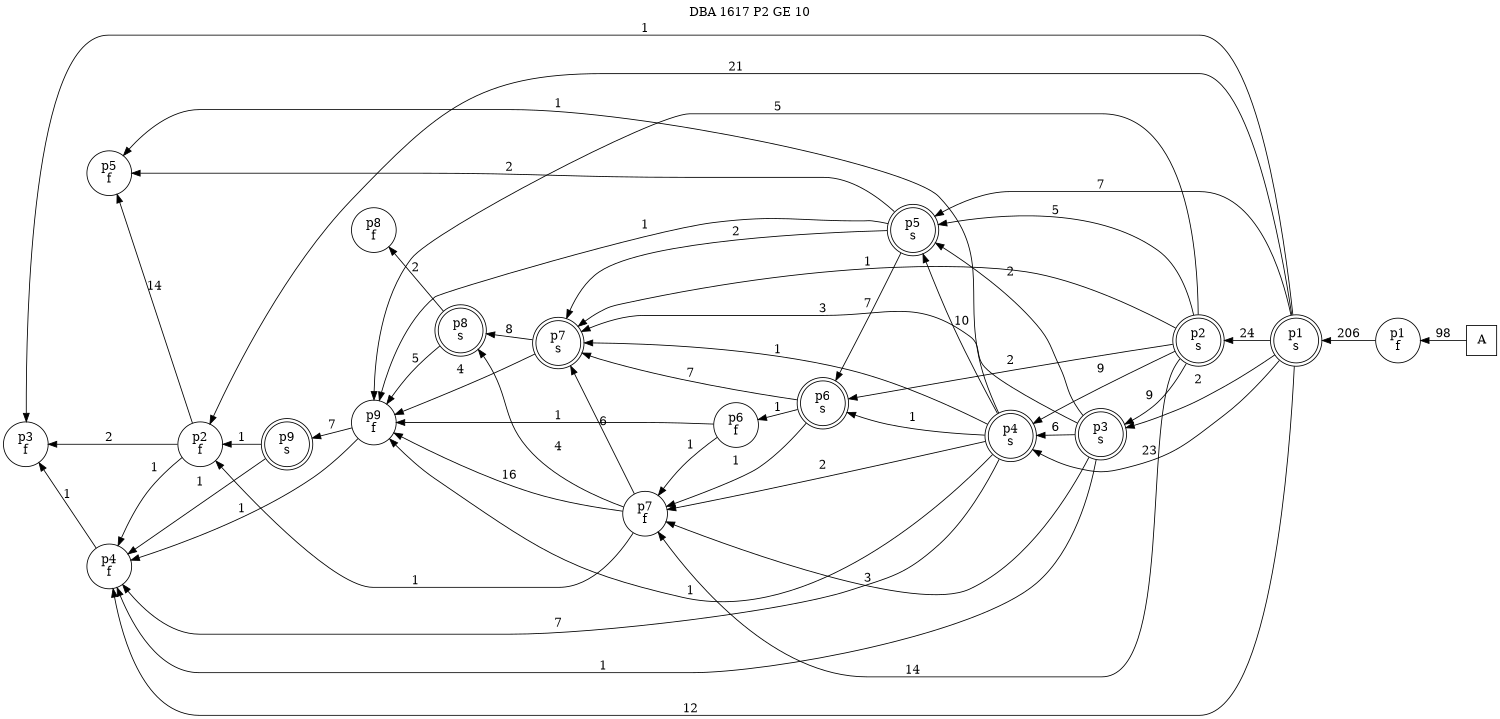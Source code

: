 digraph DBA_1617_P2_GE_10_GOOD {
labelloc="tl"
label= " DBA 1617 P2 GE 10 "
rankdir="RL";
graph [ size=" 10 , 10 !"]

"A" [shape="square" label="A"]
"p1_f" [shape="circle" label="p1
f"]
"p1_s" [shape="doublecircle" label="p1
s"]
"p2_f" [shape="circle" label="p2
f"]
"p3_f" [shape="circle" label="p3
f"]
"p4_f" [shape="circle" label="p4
f"]
"p5_f" [shape="circle" label="p5
f"]
"p2_s" [shape="doublecircle" label="p2
s"]
"p3_s" [shape="doublecircle" label="p3
s"]
"p4_s" [shape="doublecircle" label="p4
s"]
"p5_s" [shape="doublecircle" label="p5
s"]
"p6_s" [shape="doublecircle" label="p6
s"]
"p7_f" [shape="circle" label="p7
f"]
"p8_s" [shape="doublecircle" label="p8
s"]
"p9_f" [shape="circle" label="p9
f"]
"p9_s" [shape="doublecircle" label="p9
s"]
"p6_f" [shape="circle" label="p6
f"]
"p7_s" [shape="doublecircle" label="p7
s"]
"p8_f" [shape="circle" label="p8
f"]
"A" -> "p1_f" [ label=98]
"p1_f" -> "p1_s" [ label=206]
"p1_s" -> "p2_f" [ label=21]
"p1_s" -> "p3_f" [ label=1]
"p1_s" -> "p4_f" [ label=12]
"p1_s" -> "p2_s" [ label=24]
"p1_s" -> "p3_s" [ label=2]
"p1_s" -> "p4_s" [ label=23]
"p1_s" -> "p5_s" [ label=7]
"p2_f" -> "p3_f" [ label=2]
"p2_f" -> "p4_f" [ label=1]
"p2_f" -> "p5_f" [ label=14]
"p4_f" -> "p3_f" [ label=1]
"p2_s" -> "p3_s" [ label=9]
"p2_s" -> "p4_s" [ label=9]
"p2_s" -> "p5_s" [ label=5]
"p2_s" -> "p6_s" [ label=2]
"p2_s" -> "p7_f" [ label=14]
"p2_s" -> "p9_f" [ label=5]
"p2_s" -> "p7_s" [ label=1]
"p3_s" -> "p4_f" [ label=1]
"p3_s" -> "p4_s" [ label=6]
"p3_s" -> "p5_s" [ label=2]
"p3_s" -> "p7_f" [ label=3]
"p3_s" -> "p7_s" [ label=3]
"p4_s" -> "p4_f" [ label=7]
"p4_s" -> "p5_f" [ label=1]
"p4_s" -> "p5_s" [ label=10]
"p4_s" -> "p6_s" [ label=1]
"p4_s" -> "p7_f" [ label=2]
"p4_s" -> "p9_f" [ label=1]
"p4_s" -> "p7_s" [ label=1]
"p5_s" -> "p5_f" [ label=2]
"p5_s" -> "p6_s" [ label=7]
"p5_s" -> "p9_f" [ label=1]
"p5_s" -> "p7_s" [ label=2]
"p6_s" -> "p7_f" [ label=1]
"p6_s" -> "p6_f" [ label=1]
"p6_s" -> "p7_s" [ label=7]
"p7_f" -> "p2_f" [ label=1]
"p7_f" -> "p8_s" [ label=4]
"p7_f" -> "p9_f" [ label=16]
"p7_f" -> "p7_s" [ label=6]
"p8_s" -> "p9_f" [ label=5]
"p8_s" -> "p8_f" [ label=2]
"p9_f" -> "p4_f" [ label=1]
"p9_f" -> "p9_s" [ label=7]
"p9_s" -> "p2_f" [ label=1]
"p9_s" -> "p4_f" [ label=1]
"p6_f" -> "p7_f" [ label=1]
"p6_f" -> "p9_f" [ label=1]
"p7_s" -> "p8_s" [ label=8]
"p7_s" -> "p9_f" [ label=4]
}
